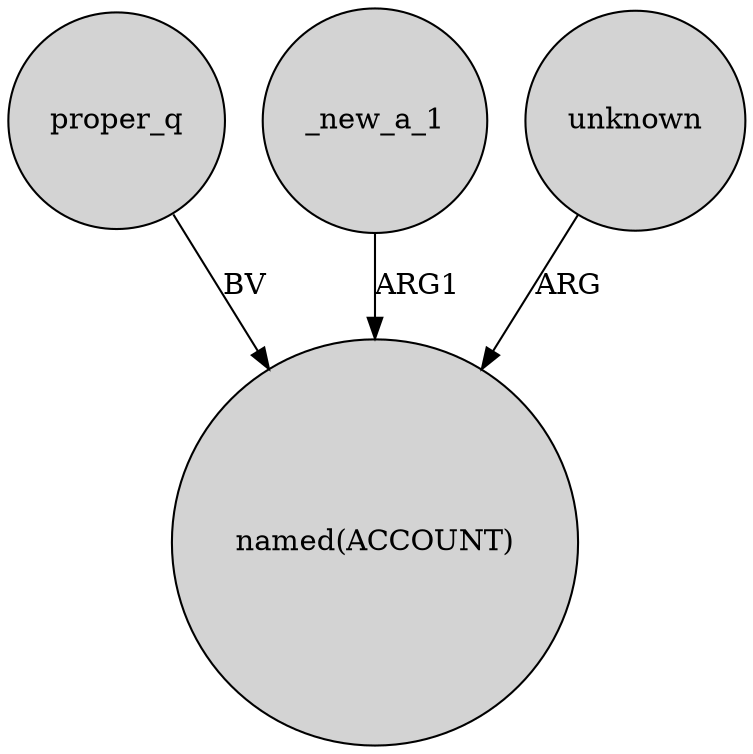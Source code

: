 digraph {
	node [shape=circle style=filled]
	proper_q -> "named(ACCOUNT)" [label=BV]
	_new_a_1 -> "named(ACCOUNT)" [label=ARG1]
	unknown -> "named(ACCOUNT)" [label=ARG]
}
